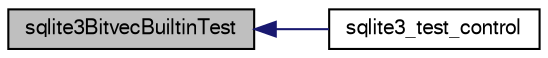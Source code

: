 digraph "sqlite3BitvecBuiltinTest"
{
  edge [fontname="FreeSans",fontsize="10",labelfontname="FreeSans",labelfontsize="10"];
  node [fontname="FreeSans",fontsize="10",shape=record];
  rankdir="LR";
  Node431687 [label="sqlite3BitvecBuiltinTest",height=0.2,width=0.4,color="black", fillcolor="grey75", style="filled", fontcolor="black"];
  Node431687 -> Node431688 [dir="back",color="midnightblue",fontsize="10",style="solid",fontname="FreeSans"];
  Node431688 [label="sqlite3_test_control",height=0.2,width=0.4,color="black", fillcolor="white", style="filled",URL="$sqlite3_8h.html#a3d90fdf0f259711a4e3822e12cd86106"];
}
